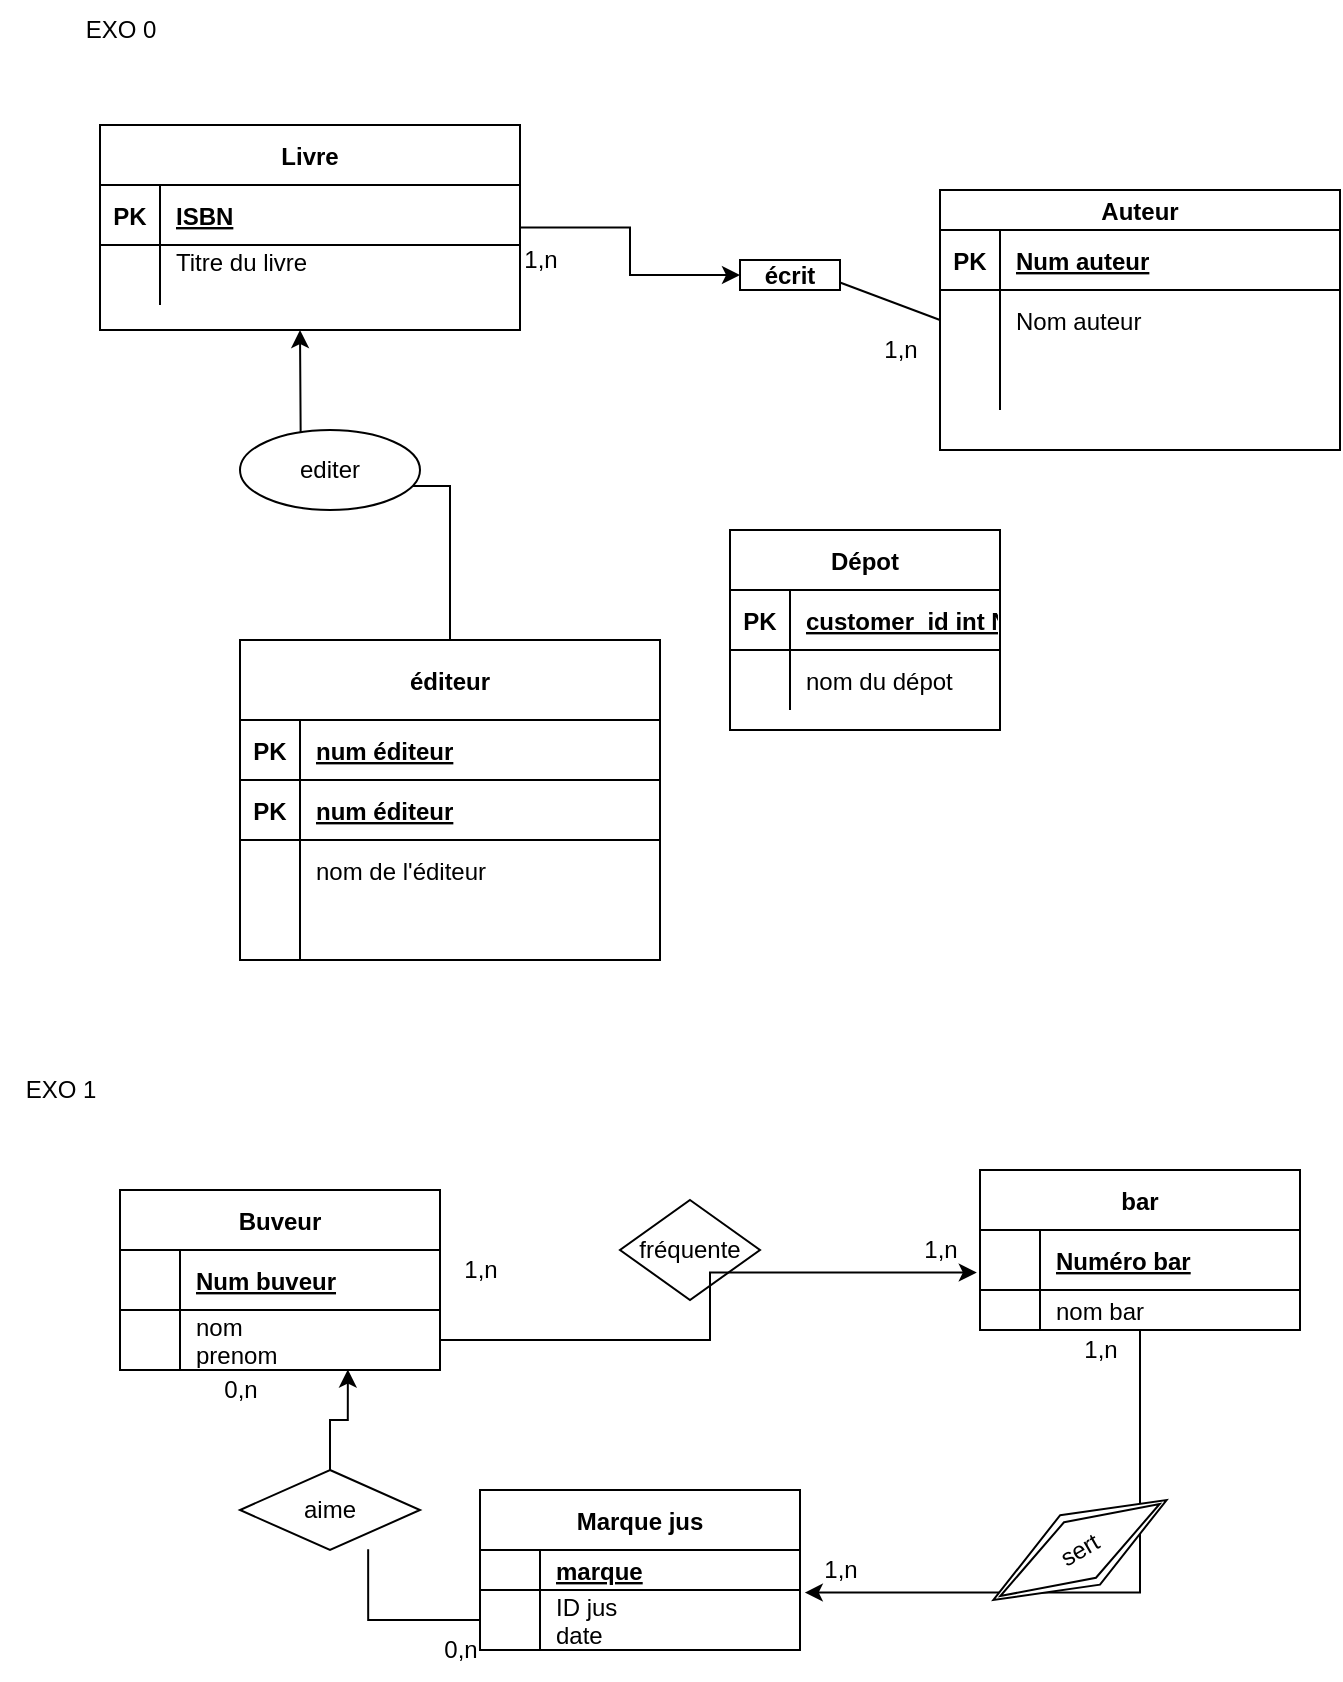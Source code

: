 <mxfile version="20.4.0" type="github" pages="2">
  <diagram id="R2lEEEUBdFMjLlhIrx00" name="Page-1">
    <mxGraphModel dx="711" dy="1496" grid="1" gridSize="10" guides="1" tooltips="1" connect="1" arrows="1" fold="1" page="1" pageScale="1" pageWidth="850" pageHeight="1100" math="0" shadow="0" extFonts="Permanent Marker^https://fonts.googleapis.com/css?family=Permanent+Marker">
      <root>
        <mxCell id="0" />
        <mxCell id="1" parent="0" />
        <mxCell id="C-vyLk0tnHw3VtMMgP7b-2" value="Auteur" style="shape=table;startSize=20;container=1;collapsible=1;childLayout=tableLayout;fixedRows=1;rowLines=0;fontStyle=1;align=center;resizeLast=1;" parent="1" vertex="1">
          <mxGeometry x="530" y="90" width="200" height="130" as="geometry" />
        </mxCell>
        <mxCell id="C-vyLk0tnHw3VtMMgP7b-3" value="" style="shape=partialRectangle;collapsible=0;dropTarget=0;pointerEvents=0;fillColor=none;points=[[0,0.5],[1,0.5]];portConstraint=eastwest;top=0;left=0;right=0;bottom=1;" parent="C-vyLk0tnHw3VtMMgP7b-2" vertex="1">
          <mxGeometry y="20" width="200" height="30" as="geometry" />
        </mxCell>
        <mxCell id="C-vyLk0tnHw3VtMMgP7b-4" value="PK" style="shape=partialRectangle;overflow=hidden;connectable=0;fillColor=none;top=0;left=0;bottom=0;right=0;fontStyle=1;" parent="C-vyLk0tnHw3VtMMgP7b-3" vertex="1">
          <mxGeometry width="30" height="30" as="geometry">
            <mxRectangle width="30" height="30" as="alternateBounds" />
          </mxGeometry>
        </mxCell>
        <mxCell id="C-vyLk0tnHw3VtMMgP7b-5" value="Num auteur" style="shape=partialRectangle;overflow=hidden;connectable=0;fillColor=none;top=0;left=0;bottom=0;right=0;align=left;spacingLeft=6;fontStyle=5;" parent="C-vyLk0tnHw3VtMMgP7b-3" vertex="1">
          <mxGeometry x="30" width="170" height="30" as="geometry">
            <mxRectangle width="170" height="30" as="alternateBounds" />
          </mxGeometry>
        </mxCell>
        <mxCell id="C-vyLk0tnHw3VtMMgP7b-6" value="" style="shape=partialRectangle;collapsible=0;dropTarget=0;pointerEvents=0;fillColor=none;points=[[0,0.5],[1,0.5]];portConstraint=eastwest;top=0;left=0;right=0;bottom=0;" parent="C-vyLk0tnHw3VtMMgP7b-2" vertex="1">
          <mxGeometry y="50" width="200" height="30" as="geometry" />
        </mxCell>
        <mxCell id="C-vyLk0tnHw3VtMMgP7b-7" value="" style="shape=partialRectangle;overflow=hidden;connectable=0;fillColor=none;top=0;left=0;bottom=0;right=0;" parent="C-vyLk0tnHw3VtMMgP7b-6" vertex="1">
          <mxGeometry width="30" height="30" as="geometry">
            <mxRectangle width="30" height="30" as="alternateBounds" />
          </mxGeometry>
        </mxCell>
        <mxCell id="C-vyLk0tnHw3VtMMgP7b-8" value="Nom auteur" style="shape=partialRectangle;overflow=hidden;connectable=0;fillColor=none;top=0;left=0;bottom=0;right=0;align=left;spacingLeft=6;" parent="C-vyLk0tnHw3VtMMgP7b-6" vertex="1">
          <mxGeometry x="30" width="170" height="30" as="geometry">
            <mxRectangle width="170" height="30" as="alternateBounds" />
          </mxGeometry>
        </mxCell>
        <mxCell id="C-vyLk0tnHw3VtMMgP7b-9" value="" style="shape=partialRectangle;collapsible=0;dropTarget=0;pointerEvents=0;fillColor=none;points=[[0,0.5],[1,0.5]];portConstraint=eastwest;top=0;left=0;right=0;bottom=0;" parent="C-vyLk0tnHw3VtMMgP7b-2" vertex="1">
          <mxGeometry y="80" width="200" height="30" as="geometry" />
        </mxCell>
        <mxCell id="C-vyLk0tnHw3VtMMgP7b-10" value="" style="shape=partialRectangle;overflow=hidden;connectable=0;fillColor=none;top=0;left=0;bottom=0;right=0;" parent="C-vyLk0tnHw3VtMMgP7b-9" vertex="1">
          <mxGeometry width="30" height="30" as="geometry">
            <mxRectangle width="30" height="30" as="alternateBounds" />
          </mxGeometry>
        </mxCell>
        <mxCell id="C-vyLk0tnHw3VtMMgP7b-11" value="" style="shape=partialRectangle;overflow=hidden;connectable=0;fillColor=none;top=0;left=0;bottom=0;right=0;align=left;spacingLeft=6;" parent="C-vyLk0tnHw3VtMMgP7b-9" vertex="1">
          <mxGeometry x="30" width="170" height="30" as="geometry">
            <mxRectangle width="170" height="30" as="alternateBounds" />
          </mxGeometry>
        </mxCell>
        <mxCell id="qdLRwmZZ_u1KgnM1KNZ9-26" value="" style="edgeStyle=orthogonalEdgeStyle;rounded=0;orthogonalLoop=1;jettySize=auto;html=1;" edge="1" parent="1" source="C-vyLk0tnHw3VtMMgP7b-13">
          <mxGeometry relative="1" as="geometry">
            <mxPoint x="210" y="160" as="targetPoint" />
          </mxGeometry>
        </mxCell>
        <mxCell id="C-vyLk0tnHw3VtMMgP7b-13" value="éditeur" style="shape=table;startSize=40;container=1;collapsible=1;childLayout=tableLayout;fixedRows=1;rowLines=0;fontStyle=1;align=center;resizeLast=1;" parent="1" vertex="1">
          <mxGeometry x="180" y="315" width="210" height="160" as="geometry" />
        </mxCell>
        <mxCell id="C-vyLk0tnHw3VtMMgP7b-14" value="" style="shape=partialRectangle;collapsible=0;dropTarget=0;pointerEvents=0;fillColor=none;points=[[0,0.5],[1,0.5]];portConstraint=eastwest;top=0;left=0;right=0;bottom=1;" parent="C-vyLk0tnHw3VtMMgP7b-13" vertex="1">
          <mxGeometry y="40" width="210" height="30" as="geometry" />
        </mxCell>
        <mxCell id="C-vyLk0tnHw3VtMMgP7b-15" value="PK" style="shape=partialRectangle;overflow=hidden;connectable=0;fillColor=none;top=0;left=0;bottom=0;right=0;fontStyle=1;" parent="C-vyLk0tnHw3VtMMgP7b-14" vertex="1">
          <mxGeometry width="30" height="30" as="geometry">
            <mxRectangle width="30" height="30" as="alternateBounds" />
          </mxGeometry>
        </mxCell>
        <mxCell id="C-vyLk0tnHw3VtMMgP7b-16" value="num éditeur" style="shape=partialRectangle;overflow=hidden;connectable=0;fillColor=none;top=0;left=0;bottom=0;right=0;align=left;spacingLeft=6;fontStyle=5;" parent="C-vyLk0tnHw3VtMMgP7b-14" vertex="1">
          <mxGeometry x="30" width="180" height="30" as="geometry">
            <mxRectangle width="180" height="30" as="alternateBounds" />
          </mxGeometry>
        </mxCell>
        <mxCell id="qdLRwmZZ_u1KgnM1KNZ9-29" value="" style="shape=partialRectangle;collapsible=0;dropTarget=0;pointerEvents=0;fillColor=none;points=[[0,0.5],[1,0.5]];portConstraint=eastwest;top=0;left=0;right=0;bottom=1;" vertex="1" parent="C-vyLk0tnHw3VtMMgP7b-13">
          <mxGeometry y="70" width="210" height="30" as="geometry" />
        </mxCell>
        <mxCell id="qdLRwmZZ_u1KgnM1KNZ9-30" value="PK" style="shape=partialRectangle;overflow=hidden;connectable=0;fillColor=none;top=0;left=0;bottom=0;right=0;fontStyle=1;" vertex="1" parent="qdLRwmZZ_u1KgnM1KNZ9-29">
          <mxGeometry width="30" height="30" as="geometry">
            <mxRectangle width="30" height="30" as="alternateBounds" />
          </mxGeometry>
        </mxCell>
        <mxCell id="qdLRwmZZ_u1KgnM1KNZ9-31" value="num éditeur" style="shape=partialRectangle;overflow=hidden;connectable=0;fillColor=none;top=0;left=0;bottom=0;right=0;align=left;spacingLeft=6;fontStyle=5;" vertex="1" parent="qdLRwmZZ_u1KgnM1KNZ9-29">
          <mxGeometry x="30" width="180" height="30" as="geometry">
            <mxRectangle width="180" height="30" as="alternateBounds" />
          </mxGeometry>
        </mxCell>
        <mxCell id="C-vyLk0tnHw3VtMMgP7b-17" value="" style="shape=partialRectangle;collapsible=0;dropTarget=0;pointerEvents=0;fillColor=none;points=[[0,0.5],[1,0.5]];portConstraint=eastwest;top=0;left=0;right=0;bottom=0;" parent="C-vyLk0tnHw3VtMMgP7b-13" vertex="1">
          <mxGeometry y="100" width="210" height="30" as="geometry" />
        </mxCell>
        <mxCell id="C-vyLk0tnHw3VtMMgP7b-18" value="" style="shape=partialRectangle;overflow=hidden;connectable=0;fillColor=none;top=0;left=0;bottom=0;right=0;" parent="C-vyLk0tnHw3VtMMgP7b-17" vertex="1">
          <mxGeometry width="30" height="30" as="geometry">
            <mxRectangle width="30" height="30" as="alternateBounds" />
          </mxGeometry>
        </mxCell>
        <mxCell id="C-vyLk0tnHw3VtMMgP7b-19" value="nom de l&#39;éditeur" style="shape=partialRectangle;overflow=hidden;connectable=0;fillColor=none;top=0;left=0;bottom=0;right=0;align=left;spacingLeft=6;" parent="C-vyLk0tnHw3VtMMgP7b-17" vertex="1">
          <mxGeometry x="30" width="180" height="30" as="geometry">
            <mxRectangle width="180" height="30" as="alternateBounds" />
          </mxGeometry>
        </mxCell>
        <mxCell id="C-vyLk0tnHw3VtMMgP7b-20" value="" style="shape=partialRectangle;collapsible=0;dropTarget=0;pointerEvents=0;fillColor=none;points=[[0,0.5],[1,0.5]];portConstraint=eastwest;top=0;left=0;right=0;bottom=0;" parent="C-vyLk0tnHw3VtMMgP7b-13" vertex="1">
          <mxGeometry y="130" width="210" height="30" as="geometry" />
        </mxCell>
        <mxCell id="C-vyLk0tnHw3VtMMgP7b-21" value="" style="shape=partialRectangle;overflow=hidden;connectable=0;fillColor=none;top=0;left=0;bottom=0;right=0;" parent="C-vyLk0tnHw3VtMMgP7b-20" vertex="1">
          <mxGeometry width="30" height="30" as="geometry">
            <mxRectangle width="30" height="30" as="alternateBounds" />
          </mxGeometry>
        </mxCell>
        <mxCell id="C-vyLk0tnHw3VtMMgP7b-22" value="" style="shape=partialRectangle;overflow=hidden;connectable=0;fillColor=none;top=0;left=0;bottom=0;right=0;align=left;spacingLeft=6;" parent="C-vyLk0tnHw3VtMMgP7b-20" vertex="1">
          <mxGeometry x="30" width="180" height="30" as="geometry">
            <mxRectangle width="180" height="30" as="alternateBounds" />
          </mxGeometry>
        </mxCell>
        <mxCell id="qdLRwmZZ_u1KgnM1KNZ9-20" value="" style="edgeStyle=orthogonalEdgeStyle;rounded=0;orthogonalLoop=1;jettySize=auto;html=1;" edge="1" parent="1" source="C-vyLk0tnHw3VtMMgP7b-23" target="qdLRwmZZ_u1KgnM1KNZ9-19">
          <mxGeometry relative="1" as="geometry" />
        </mxCell>
        <mxCell id="C-vyLk0tnHw3VtMMgP7b-23" value="Livre" style="shape=table;startSize=30;container=1;collapsible=1;childLayout=tableLayout;fixedRows=1;rowLines=0;fontStyle=1;align=center;resizeLast=1;" parent="1" vertex="1">
          <mxGeometry x="110" y="57.5" width="210" height="102.5" as="geometry" />
        </mxCell>
        <mxCell id="C-vyLk0tnHw3VtMMgP7b-24" value="" style="shape=partialRectangle;collapsible=0;dropTarget=0;pointerEvents=0;fillColor=none;points=[[0,0.5],[1,0.5]];portConstraint=eastwest;top=0;left=0;right=0;bottom=1;" parent="C-vyLk0tnHw3VtMMgP7b-23" vertex="1">
          <mxGeometry y="30" width="210" height="30" as="geometry" />
        </mxCell>
        <mxCell id="C-vyLk0tnHw3VtMMgP7b-25" value="PK" style="shape=partialRectangle;overflow=hidden;connectable=0;fillColor=none;top=0;left=0;bottom=0;right=0;fontStyle=1;" parent="C-vyLk0tnHw3VtMMgP7b-24" vertex="1">
          <mxGeometry width="30" height="30" as="geometry">
            <mxRectangle width="30" height="30" as="alternateBounds" />
          </mxGeometry>
        </mxCell>
        <mxCell id="C-vyLk0tnHw3VtMMgP7b-26" value="ISBN" style="shape=partialRectangle;overflow=hidden;connectable=0;fillColor=none;top=0;left=0;bottom=0;right=0;align=left;spacingLeft=6;fontStyle=5;" parent="C-vyLk0tnHw3VtMMgP7b-24" vertex="1">
          <mxGeometry x="30" width="180" height="30" as="geometry">
            <mxRectangle width="180" height="30" as="alternateBounds" />
          </mxGeometry>
        </mxCell>
        <mxCell id="C-vyLk0tnHw3VtMMgP7b-27" value="" style="shape=partialRectangle;collapsible=0;dropTarget=0;pointerEvents=0;fillColor=none;points=[[0,0.5],[1,0.5]];portConstraint=eastwest;top=0;left=0;right=0;bottom=0;" parent="C-vyLk0tnHw3VtMMgP7b-23" vertex="1">
          <mxGeometry y="60" width="210" height="30" as="geometry" />
        </mxCell>
        <mxCell id="C-vyLk0tnHw3VtMMgP7b-28" value="" style="shape=partialRectangle;overflow=hidden;connectable=0;fillColor=none;top=0;left=0;bottom=0;right=0;" parent="C-vyLk0tnHw3VtMMgP7b-27" vertex="1">
          <mxGeometry width="30" height="30" as="geometry">
            <mxRectangle width="30" height="30" as="alternateBounds" />
          </mxGeometry>
        </mxCell>
        <mxCell id="C-vyLk0tnHw3VtMMgP7b-29" value="Titre du livre&#xa;" style="shape=partialRectangle;overflow=hidden;connectable=0;fillColor=none;top=0;left=0;bottom=0;right=0;align=left;spacingLeft=6;" parent="C-vyLk0tnHw3VtMMgP7b-27" vertex="1">
          <mxGeometry x="30" width="180" height="30" as="geometry">
            <mxRectangle width="180" height="30" as="alternateBounds" />
          </mxGeometry>
        </mxCell>
        <mxCell id="qdLRwmZZ_u1KgnM1KNZ9-1" value="Dépot" style="shape=table;startSize=30;container=1;collapsible=1;childLayout=tableLayout;fixedRows=1;rowLines=0;fontStyle=1;align=center;resizeLast=1;" vertex="1" parent="1">
          <mxGeometry x="425" y="260" width="135" height="100" as="geometry" />
        </mxCell>
        <mxCell id="qdLRwmZZ_u1KgnM1KNZ9-2" value="" style="shape=partialRectangle;collapsible=0;dropTarget=0;pointerEvents=0;fillColor=none;points=[[0,0.5],[1,0.5]];portConstraint=eastwest;top=0;left=0;right=0;bottom=1;" vertex="1" parent="qdLRwmZZ_u1KgnM1KNZ9-1">
          <mxGeometry y="30" width="135" height="30" as="geometry" />
        </mxCell>
        <mxCell id="qdLRwmZZ_u1KgnM1KNZ9-3" value="PK" style="shape=partialRectangle;overflow=hidden;connectable=0;fillColor=none;top=0;left=0;bottom=0;right=0;fontStyle=1;" vertex="1" parent="qdLRwmZZ_u1KgnM1KNZ9-2">
          <mxGeometry width="30" height="30" as="geometry">
            <mxRectangle width="30" height="30" as="alternateBounds" />
          </mxGeometry>
        </mxCell>
        <mxCell id="qdLRwmZZ_u1KgnM1KNZ9-4" value="customer_id int NOT NULL " style="shape=partialRectangle;overflow=hidden;connectable=0;fillColor=none;top=0;left=0;bottom=0;right=0;align=left;spacingLeft=6;fontStyle=5;" vertex="1" parent="qdLRwmZZ_u1KgnM1KNZ9-2">
          <mxGeometry x="30" width="105" height="30" as="geometry">
            <mxRectangle width="105" height="30" as="alternateBounds" />
          </mxGeometry>
        </mxCell>
        <mxCell id="qdLRwmZZ_u1KgnM1KNZ9-5" value="" style="shape=partialRectangle;collapsible=0;dropTarget=0;pointerEvents=0;fillColor=none;points=[[0,0.5],[1,0.5]];portConstraint=eastwest;top=0;left=0;right=0;bottom=0;" vertex="1" parent="qdLRwmZZ_u1KgnM1KNZ9-1">
          <mxGeometry y="60" width="135" height="30" as="geometry" />
        </mxCell>
        <mxCell id="qdLRwmZZ_u1KgnM1KNZ9-6" value="" style="shape=partialRectangle;overflow=hidden;connectable=0;fillColor=none;top=0;left=0;bottom=0;right=0;" vertex="1" parent="qdLRwmZZ_u1KgnM1KNZ9-5">
          <mxGeometry width="30" height="30" as="geometry">
            <mxRectangle width="30" height="30" as="alternateBounds" />
          </mxGeometry>
        </mxCell>
        <mxCell id="qdLRwmZZ_u1KgnM1KNZ9-7" value="nom du dépot" style="shape=partialRectangle;overflow=hidden;connectable=0;fillColor=none;top=0;left=0;bottom=0;right=0;align=left;spacingLeft=6;" vertex="1" parent="qdLRwmZZ_u1KgnM1KNZ9-5">
          <mxGeometry x="30" width="105" height="30" as="geometry">
            <mxRectangle width="105" height="30" as="alternateBounds" />
          </mxGeometry>
        </mxCell>
        <mxCell id="qdLRwmZZ_u1KgnM1KNZ9-19" value="écrit" style="whiteSpace=wrap;html=1;startSize=30;fontStyle=1;" vertex="1" parent="1">
          <mxGeometry x="430" y="125" width="50" height="15" as="geometry" />
        </mxCell>
        <mxCell id="qdLRwmZZ_u1KgnM1KNZ9-23" value="1,n" style="text;html=1;align=center;verticalAlign=middle;resizable=0;points=[];autosize=1;strokeColor=none;fillColor=none;" vertex="1" parent="1">
          <mxGeometry x="310" y="110" width="40" height="30" as="geometry" />
        </mxCell>
        <mxCell id="qdLRwmZZ_u1KgnM1KNZ9-27" value="editer" style="ellipse;whiteSpace=wrap;html=1;" vertex="1" parent="1">
          <mxGeometry x="180" y="210" width="90" height="40" as="geometry" />
        </mxCell>
        <mxCell id="qdLRwmZZ_u1KgnM1KNZ9-28" value="1,n" style="text;html=1;align=center;verticalAlign=middle;resizable=0;points=[];autosize=1;strokeColor=none;fillColor=none;" vertex="1" parent="1">
          <mxGeometry x="490" y="155" width="40" height="30" as="geometry" />
        </mxCell>
        <mxCell id="qdLRwmZZ_u1KgnM1KNZ9-37" value="" style="endArrow=none;html=1;rounded=0;exitX=1;exitY=0.75;exitDx=0;exitDy=0;entryX=0;entryY=0.5;entryDx=0;entryDy=0;" edge="1" parent="1" source="qdLRwmZZ_u1KgnM1KNZ9-19" target="C-vyLk0tnHw3VtMMgP7b-6">
          <mxGeometry width="50" height="50" relative="1" as="geometry">
            <mxPoint x="480" y="180" as="sourcePoint" />
            <mxPoint x="530" y="130" as="targetPoint" />
          </mxGeometry>
        </mxCell>
        <mxCell id="qdLRwmZZ_u1KgnM1KNZ9-38" value="Buveur" style="shape=table;startSize=30;container=1;collapsible=1;childLayout=tableLayout;fixedRows=1;rowLines=0;fontStyle=1;align=center;resizeLast=1;" vertex="1" parent="1">
          <mxGeometry x="120" y="590" width="160" height="90" as="geometry" />
        </mxCell>
        <mxCell id="qdLRwmZZ_u1KgnM1KNZ9-39" value="" style="shape=partialRectangle;collapsible=0;dropTarget=0;pointerEvents=0;fillColor=none;points=[[0,0.5],[1,0.5]];portConstraint=eastwest;top=0;left=0;right=0;bottom=1;" vertex="1" parent="qdLRwmZZ_u1KgnM1KNZ9-38">
          <mxGeometry y="30" width="160" height="30" as="geometry" />
        </mxCell>
        <mxCell id="qdLRwmZZ_u1KgnM1KNZ9-40" value="" style="shape=partialRectangle;overflow=hidden;connectable=0;fillColor=none;top=0;left=0;bottom=0;right=0;fontStyle=1;" vertex="1" parent="qdLRwmZZ_u1KgnM1KNZ9-39">
          <mxGeometry width="30" height="30" as="geometry">
            <mxRectangle width="30" height="30" as="alternateBounds" />
          </mxGeometry>
        </mxCell>
        <mxCell id="qdLRwmZZ_u1KgnM1KNZ9-41" value="Num buveur" style="shape=partialRectangle;overflow=hidden;connectable=0;fillColor=none;top=0;left=0;bottom=0;right=0;align=left;spacingLeft=6;fontStyle=5;" vertex="1" parent="qdLRwmZZ_u1KgnM1KNZ9-39">
          <mxGeometry x="30" width="130" height="30" as="geometry">
            <mxRectangle width="130" height="30" as="alternateBounds" />
          </mxGeometry>
        </mxCell>
        <mxCell id="qdLRwmZZ_u1KgnM1KNZ9-42" value="" style="shape=partialRectangle;collapsible=0;dropTarget=0;pointerEvents=0;fillColor=none;points=[[0,0.5],[1,0.5]];portConstraint=eastwest;top=0;left=0;right=0;bottom=0;" vertex="1" parent="qdLRwmZZ_u1KgnM1KNZ9-38">
          <mxGeometry y="60" width="160" height="30" as="geometry" />
        </mxCell>
        <mxCell id="qdLRwmZZ_u1KgnM1KNZ9-43" value="" style="shape=partialRectangle;overflow=hidden;connectable=0;fillColor=none;top=0;left=0;bottom=0;right=0;" vertex="1" parent="qdLRwmZZ_u1KgnM1KNZ9-42">
          <mxGeometry width="30" height="30" as="geometry">
            <mxRectangle width="30" height="30" as="alternateBounds" />
          </mxGeometry>
        </mxCell>
        <mxCell id="qdLRwmZZ_u1KgnM1KNZ9-44" value="nom &#xa;prenom&#xa;date" style="shape=partialRectangle;overflow=hidden;connectable=0;fillColor=none;top=0;left=0;bottom=0;right=0;align=left;spacingLeft=6;" vertex="1" parent="qdLRwmZZ_u1KgnM1KNZ9-42">
          <mxGeometry x="30" width="130" height="30" as="geometry">
            <mxRectangle width="130" height="30" as="alternateBounds" />
          </mxGeometry>
        </mxCell>
        <mxCell id="qdLRwmZZ_u1KgnM1KNZ9-47" value="EXO 1" style="text;html=1;align=center;verticalAlign=middle;resizable=0;points=[];autosize=1;strokeColor=none;fillColor=none;" vertex="1" parent="1">
          <mxGeometry x="60" y="525" width="60" height="30" as="geometry" />
        </mxCell>
        <mxCell id="qdLRwmZZ_u1KgnM1KNZ9-48" value="EXO 0" style="text;html=1;align=center;verticalAlign=middle;resizable=0;points=[];autosize=1;strokeColor=none;fillColor=none;" vertex="1" parent="1">
          <mxGeometry x="90" y="-5" width="60" height="30" as="geometry" />
        </mxCell>
        <mxCell id="hS4BnDVcGurLcbaiUZlN-20" style="edgeStyle=orthogonalEdgeStyle;rounded=0;orthogonalLoop=1;jettySize=auto;html=1;entryX=1.015;entryY=0.042;entryDx=0;entryDy=0;entryPerimeter=0;" edge="1" parent="1" source="qdLRwmZZ_u1KgnM1KNZ9-49" target="hS4BnDVcGurLcbaiUZlN-5">
          <mxGeometry relative="1" as="geometry" />
        </mxCell>
        <mxCell id="qdLRwmZZ_u1KgnM1KNZ9-49" value="bar" style="shape=table;startSize=30;container=1;collapsible=1;childLayout=tableLayout;fixedRows=1;rowLines=0;fontStyle=1;align=center;resizeLast=1;" vertex="1" parent="1">
          <mxGeometry x="550" y="580" width="160" height="80" as="geometry" />
        </mxCell>
        <mxCell id="qdLRwmZZ_u1KgnM1KNZ9-50" value="" style="shape=partialRectangle;collapsible=0;dropTarget=0;pointerEvents=0;fillColor=none;points=[[0,0.5],[1,0.5]];portConstraint=eastwest;top=0;left=0;right=0;bottom=1;" vertex="1" parent="qdLRwmZZ_u1KgnM1KNZ9-49">
          <mxGeometry y="30" width="160" height="30" as="geometry" />
        </mxCell>
        <mxCell id="qdLRwmZZ_u1KgnM1KNZ9-51" value="" style="shape=partialRectangle;overflow=hidden;connectable=0;fillColor=none;top=0;left=0;bottom=0;right=0;fontStyle=1;" vertex="1" parent="qdLRwmZZ_u1KgnM1KNZ9-50">
          <mxGeometry width="30" height="30" as="geometry">
            <mxRectangle width="30" height="30" as="alternateBounds" />
          </mxGeometry>
        </mxCell>
        <mxCell id="qdLRwmZZ_u1KgnM1KNZ9-52" value="Numéro bar" style="shape=partialRectangle;overflow=hidden;connectable=0;fillColor=none;top=0;left=0;bottom=0;right=0;align=left;spacingLeft=6;fontStyle=5;" vertex="1" parent="qdLRwmZZ_u1KgnM1KNZ9-50">
          <mxGeometry x="30" width="130" height="30" as="geometry">
            <mxRectangle width="130" height="30" as="alternateBounds" />
          </mxGeometry>
        </mxCell>
        <mxCell id="qdLRwmZZ_u1KgnM1KNZ9-53" value="" style="shape=partialRectangle;collapsible=0;dropTarget=0;pointerEvents=0;fillColor=none;points=[[0,0.5],[1,0.5]];portConstraint=eastwest;top=0;left=0;right=0;bottom=0;" vertex="1" parent="qdLRwmZZ_u1KgnM1KNZ9-49">
          <mxGeometry y="60" width="160" height="20" as="geometry" />
        </mxCell>
        <mxCell id="qdLRwmZZ_u1KgnM1KNZ9-54" value="" style="shape=partialRectangle;overflow=hidden;connectable=0;fillColor=none;top=0;left=0;bottom=0;right=0;" vertex="1" parent="qdLRwmZZ_u1KgnM1KNZ9-53">
          <mxGeometry width="30" height="20" as="geometry">
            <mxRectangle width="30" height="20" as="alternateBounds" />
          </mxGeometry>
        </mxCell>
        <mxCell id="qdLRwmZZ_u1KgnM1KNZ9-55" value="nom bar" style="shape=partialRectangle;overflow=hidden;connectable=0;fillColor=none;top=0;left=0;bottom=0;right=0;align=left;spacingLeft=6;" vertex="1" parent="qdLRwmZZ_u1KgnM1KNZ9-53">
          <mxGeometry x="30" width="130" height="20" as="geometry">
            <mxRectangle width="130" height="20" as="alternateBounds" />
          </mxGeometry>
        </mxCell>
        <mxCell id="hS4BnDVcGurLcbaiUZlN-1" value="Marque jus" style="shape=table;startSize=30;container=1;collapsible=1;childLayout=tableLayout;fixedRows=1;rowLines=0;fontStyle=1;align=center;resizeLast=1;" vertex="1" parent="1">
          <mxGeometry x="300" y="740" width="160" height="80" as="geometry" />
        </mxCell>
        <mxCell id="hS4BnDVcGurLcbaiUZlN-2" value="" style="shape=partialRectangle;collapsible=0;dropTarget=0;pointerEvents=0;fillColor=none;points=[[0,0.5],[1,0.5]];portConstraint=eastwest;top=0;left=0;right=0;bottom=1;" vertex="1" parent="hS4BnDVcGurLcbaiUZlN-1">
          <mxGeometry y="30" width="160" height="20" as="geometry" />
        </mxCell>
        <mxCell id="hS4BnDVcGurLcbaiUZlN-3" value="" style="shape=partialRectangle;overflow=hidden;connectable=0;fillColor=none;top=0;left=0;bottom=0;right=0;fontStyle=1;" vertex="1" parent="hS4BnDVcGurLcbaiUZlN-2">
          <mxGeometry width="30" height="20" as="geometry">
            <mxRectangle width="30" height="20" as="alternateBounds" />
          </mxGeometry>
        </mxCell>
        <mxCell id="hS4BnDVcGurLcbaiUZlN-4" value="marque" style="shape=partialRectangle;overflow=hidden;connectable=0;fillColor=none;top=0;left=0;bottom=0;right=0;align=left;spacingLeft=6;fontStyle=5;" vertex="1" parent="hS4BnDVcGurLcbaiUZlN-2">
          <mxGeometry x="30" width="130" height="20" as="geometry">
            <mxRectangle width="130" height="20" as="alternateBounds" />
          </mxGeometry>
        </mxCell>
        <mxCell id="hS4BnDVcGurLcbaiUZlN-5" value="" style="shape=partialRectangle;collapsible=0;dropTarget=0;pointerEvents=0;fillColor=none;points=[[0,0.5],[1,0.5]];portConstraint=eastwest;top=0;left=0;right=0;bottom=0;" vertex="1" parent="hS4BnDVcGurLcbaiUZlN-1">
          <mxGeometry y="50" width="160" height="30" as="geometry" />
        </mxCell>
        <mxCell id="hS4BnDVcGurLcbaiUZlN-6" value="" style="shape=partialRectangle;overflow=hidden;connectable=0;fillColor=none;top=0;left=0;bottom=0;right=0;" vertex="1" parent="hS4BnDVcGurLcbaiUZlN-5">
          <mxGeometry width="30" height="30" as="geometry">
            <mxRectangle width="30" height="30" as="alternateBounds" />
          </mxGeometry>
        </mxCell>
        <mxCell id="hS4BnDVcGurLcbaiUZlN-7" value="ID jus&#xa;date&#xa;marque&#xa;" style="shape=partialRectangle;overflow=hidden;connectable=0;fillColor=none;top=0;left=0;bottom=0;right=0;align=left;spacingLeft=6;" vertex="1" parent="hS4BnDVcGurLcbaiUZlN-5">
          <mxGeometry x="30" width="130" height="30" as="geometry">
            <mxRectangle width="130" height="30" as="alternateBounds" />
          </mxGeometry>
        </mxCell>
        <mxCell id="hS4BnDVcGurLcbaiUZlN-14" value="fréquente" style="shape=rhombus;perimeter=rhombusPerimeter;whiteSpace=wrap;html=1;align=center;" vertex="1" parent="1">
          <mxGeometry x="370" y="595" width="70" height="50" as="geometry" />
        </mxCell>
        <mxCell id="hS4BnDVcGurLcbaiUZlN-17" value="1,n" style="text;html=1;align=center;verticalAlign=middle;resizable=0;points=[];autosize=1;strokeColor=none;fillColor=none;" vertex="1" parent="1">
          <mxGeometry x="280" y="615" width="40" height="30" as="geometry" />
        </mxCell>
        <mxCell id="hS4BnDVcGurLcbaiUZlN-19" value="sert" style="shape=rhombus;double=1;perimeter=rhombusPerimeter;whiteSpace=wrap;html=1;align=center;rotation=-30;" vertex="1" parent="1">
          <mxGeometry x="550" y="750" width="100" height="40" as="geometry" />
        </mxCell>
        <mxCell id="hS4BnDVcGurLcbaiUZlN-21" style="edgeStyle=orthogonalEdgeStyle;rounded=0;orthogonalLoop=1;jettySize=auto;html=1;entryX=-0.01;entryY=0.709;entryDx=0;entryDy=0;entryPerimeter=0;" edge="1" parent="1" source="qdLRwmZZ_u1KgnM1KNZ9-42" target="qdLRwmZZ_u1KgnM1KNZ9-50">
          <mxGeometry relative="1" as="geometry" />
        </mxCell>
        <mxCell id="hS4BnDVcGurLcbaiUZlN-22" value="1,n" style="text;html=1;align=center;verticalAlign=middle;resizable=0;points=[];autosize=1;strokeColor=none;fillColor=none;" vertex="1" parent="1">
          <mxGeometry x="510" y="605" width="40" height="30" as="geometry" />
        </mxCell>
        <mxCell id="hS4BnDVcGurLcbaiUZlN-23" value="1,n" style="text;html=1;align=center;verticalAlign=middle;resizable=0;points=[];autosize=1;strokeColor=none;fillColor=none;" vertex="1" parent="1">
          <mxGeometry x="590" y="655" width="40" height="30" as="geometry" />
        </mxCell>
        <mxCell id="hS4BnDVcGurLcbaiUZlN-24" value="1,n" style="text;html=1;align=center;verticalAlign=middle;resizable=0;points=[];autosize=1;strokeColor=none;fillColor=none;" vertex="1" parent="1">
          <mxGeometry x="460" y="765" width="40" height="30" as="geometry" />
        </mxCell>
        <mxCell id="hS4BnDVcGurLcbaiUZlN-28" style="edgeStyle=orthogonalEdgeStyle;rounded=0;orthogonalLoop=1;jettySize=auto;html=1;entryX=0.712;entryY=0.992;entryDx=0;entryDy=0;entryPerimeter=0;startArrow=none;" edge="1" parent="1" source="hS4BnDVcGurLcbaiUZlN-25" target="qdLRwmZZ_u1KgnM1KNZ9-42">
          <mxGeometry relative="1" as="geometry" />
        </mxCell>
        <mxCell id="hS4BnDVcGurLcbaiUZlN-25" value="aime" style="shape=rhombus;perimeter=rhombusPerimeter;whiteSpace=wrap;html=1;align=center;" vertex="1" parent="1">
          <mxGeometry x="180" y="730" width="90" height="40" as="geometry" />
        </mxCell>
        <mxCell id="hS4BnDVcGurLcbaiUZlN-29" value="" style="edgeStyle=orthogonalEdgeStyle;rounded=0;orthogonalLoop=1;jettySize=auto;html=1;entryX=0.712;entryY=0.992;entryDx=0;entryDy=0;entryPerimeter=0;endArrow=none;" edge="1" parent="1" source="hS4BnDVcGurLcbaiUZlN-5" target="hS4BnDVcGurLcbaiUZlN-25">
          <mxGeometry relative="1" as="geometry">
            <mxPoint x="300" y="805.0" as="sourcePoint" />
            <mxPoint x="233.92" y="679.76" as="targetPoint" />
          </mxGeometry>
        </mxCell>
        <mxCell id="hS4BnDVcGurLcbaiUZlN-30" value="0,n" style="text;html=1;align=center;verticalAlign=middle;resizable=0;points=[];autosize=1;strokeColor=none;fillColor=none;" vertex="1" parent="1">
          <mxGeometry x="270" y="805" width="40" height="30" as="geometry" />
        </mxCell>
        <mxCell id="hS4BnDVcGurLcbaiUZlN-31" value="0,n" style="text;html=1;align=center;verticalAlign=middle;resizable=0;points=[];autosize=1;strokeColor=none;fillColor=none;" vertex="1" parent="1">
          <mxGeometry x="160" y="675" width="40" height="30" as="geometry" />
        </mxCell>
      </root>
    </mxGraphModel>
  </diagram>
  <diagram id="LCLJKLCcCzVGx1vzKzpA" name="Page-2">
    <mxGraphModel dx="782" dy="379" grid="1" gridSize="10" guides="1" tooltips="1" connect="1" arrows="1" fold="1" page="1" pageScale="1" pageWidth="827" pageHeight="1169" math="0" shadow="0">
      <root>
        <mxCell id="0" />
        <mxCell id="1" parent="0" />
        <mxCell id="tTsbuo_VFI2PhaXpSaYX-3" value="&lt;b&gt;Exo 2&lt;/b&gt;" style="text;html=1;align=center;verticalAlign=middle;resizable=0;points=[];autosize=1;strokeColor=none;fillColor=none;" vertex="1" parent="1">
          <mxGeometry x="50" y="15" width="60" height="30" as="geometry" />
        </mxCell>
        <mxCell id="CgPYr3-TYrIDSej-j3t3-32" style="edgeStyle=orthogonalEdgeStyle;rounded=0;orthogonalLoop=1;jettySize=auto;html=1;startArrow=none;" edge="1" parent="1" source="CgPYr3-TYrIDSej-j3t3-33" target="CgPYr3-TYrIDSej-j3t3-9">
          <mxGeometry relative="1" as="geometry" />
        </mxCell>
        <mxCell id="CgPYr3-TYrIDSej-j3t3-36" style="edgeStyle=orthogonalEdgeStyle;rounded=0;orthogonalLoop=1;jettySize=auto;html=1;startArrow=none;" edge="1" parent="1" source="CgPYr3-TYrIDSej-j3t3-38" target="CgPYr3-TYrIDSej-j3t3-27">
          <mxGeometry relative="1" as="geometry" />
        </mxCell>
        <mxCell id="eR_QzlJmnWPUQ2ck2hpu-1" value="Lecteur" style="shape=table;startSize=30;container=1;collapsible=1;childLayout=tableLayout;fixedRows=1;rowLines=0;fontStyle=1;align=center;resizeLast=1;" vertex="1" parent="1">
          <mxGeometry x="151" y="80" width="170" height="140" as="geometry" />
        </mxCell>
        <mxCell id="eR_QzlJmnWPUQ2ck2hpu-2" value="" style="shape=partialRectangle;collapsible=0;dropTarget=0;pointerEvents=0;fillColor=none;points=[[0,0.5],[1,0.5]];portConstraint=eastwest;top=0;left=0;right=0;bottom=1;" vertex="1" parent="eR_QzlJmnWPUQ2ck2hpu-1">
          <mxGeometry y="30" width="170" height="30" as="geometry" />
        </mxCell>
        <mxCell id="eR_QzlJmnWPUQ2ck2hpu-3" value="" style="shape=partialRectangle;overflow=hidden;connectable=0;fillColor=none;top=0;left=0;bottom=0;right=0;fontStyle=1;" vertex="1" parent="eR_QzlJmnWPUQ2ck2hpu-2">
          <mxGeometry width="30" height="30" as="geometry">
            <mxRectangle width="30" height="30" as="alternateBounds" />
          </mxGeometry>
        </mxCell>
        <mxCell id="eR_QzlJmnWPUQ2ck2hpu-4" value="ID lecteur" style="shape=partialRectangle;overflow=hidden;connectable=0;fillColor=none;top=0;left=0;bottom=0;right=0;align=left;spacingLeft=6;fontStyle=5;" vertex="1" parent="eR_QzlJmnWPUQ2ck2hpu-2">
          <mxGeometry x="30" width="140" height="30" as="geometry">
            <mxRectangle width="140" height="30" as="alternateBounds" />
          </mxGeometry>
        </mxCell>
        <mxCell id="eR_QzlJmnWPUQ2ck2hpu-5" value="" style="shape=partialRectangle;collapsible=0;dropTarget=0;pointerEvents=0;fillColor=none;points=[[0,0.5],[1,0.5]];portConstraint=eastwest;top=0;left=0;right=0;bottom=0;" vertex="1" parent="eR_QzlJmnWPUQ2ck2hpu-1">
          <mxGeometry y="60" width="170" height="60" as="geometry" />
        </mxCell>
        <mxCell id="eR_QzlJmnWPUQ2ck2hpu-6" value="" style="shape=partialRectangle;overflow=hidden;connectable=0;fillColor=none;top=0;left=0;bottom=0;right=0;" vertex="1" parent="eR_QzlJmnWPUQ2ck2hpu-5">
          <mxGeometry width="30" height="60" as="geometry">
            <mxRectangle width="30" height="60" as="alternateBounds" />
          </mxGeometry>
        </mxCell>
        <mxCell id="eR_QzlJmnWPUQ2ck2hpu-7" value="nom &#xa;prenom&#xa;data pret&#xa;date retour" style="shape=partialRectangle;overflow=hidden;connectable=0;fillColor=none;top=0;left=0;bottom=0;right=0;align=left;spacingLeft=6;" vertex="1" parent="eR_QzlJmnWPUQ2ck2hpu-5">
          <mxGeometry x="30" width="140" height="60" as="geometry">
            <mxRectangle width="140" height="60" as="alternateBounds" />
          </mxGeometry>
        </mxCell>
        <mxCell id="CgPYr3-TYrIDSej-j3t3-1" value="Livres" style="shape=table;startSize=40;container=1;collapsible=1;childLayout=tableLayout;fixedRows=1;rowLines=0;fontStyle=1;align=center;resizeLast=1;" vertex="1" parent="1">
          <mxGeometry x="480" y="70" width="170" height="160" as="geometry" />
        </mxCell>
        <mxCell id="CgPYr3-TYrIDSej-j3t3-2" value="" style="shape=partialRectangle;collapsible=0;dropTarget=0;pointerEvents=0;fillColor=none;points=[[0,0.5],[1,0.5]];portConstraint=eastwest;top=0;left=0;right=0;bottom=1;" vertex="1" parent="CgPYr3-TYrIDSej-j3t3-1">
          <mxGeometry y="40" width="170" height="30" as="geometry" />
        </mxCell>
        <mxCell id="CgPYr3-TYrIDSej-j3t3-3" value="" style="shape=partialRectangle;overflow=hidden;connectable=0;fillColor=none;top=0;left=0;bottom=0;right=0;fontStyle=1;" vertex="1" parent="CgPYr3-TYrIDSej-j3t3-2">
          <mxGeometry width="30" height="30" as="geometry">
            <mxRectangle width="30" height="30" as="alternateBounds" />
          </mxGeometry>
        </mxCell>
        <mxCell id="CgPYr3-TYrIDSej-j3t3-4" value="numéro inventaire" style="shape=partialRectangle;overflow=hidden;connectable=0;fillColor=none;top=0;left=0;bottom=0;right=0;align=left;spacingLeft=6;fontStyle=5;" vertex="1" parent="CgPYr3-TYrIDSej-j3t3-2">
          <mxGeometry x="30" width="140" height="30" as="geometry">
            <mxRectangle width="140" height="30" as="alternateBounds" />
          </mxGeometry>
        </mxCell>
        <mxCell id="CgPYr3-TYrIDSej-j3t3-5" value="" style="shape=partialRectangle;collapsible=0;dropTarget=0;pointerEvents=0;fillColor=none;points=[[0,0.5],[1,0.5]];portConstraint=eastwest;top=0;left=0;right=0;bottom=0;" vertex="1" parent="CgPYr3-TYrIDSej-j3t3-1">
          <mxGeometry y="70" width="170" height="80" as="geometry" />
        </mxCell>
        <mxCell id="CgPYr3-TYrIDSej-j3t3-6" value="" style="shape=partialRectangle;overflow=hidden;connectable=0;fillColor=none;top=0;left=0;bottom=0;right=0;" vertex="1" parent="CgPYr3-TYrIDSej-j3t3-5">
          <mxGeometry width="30" height="80" as="geometry">
            <mxRectangle width="30" height="80" as="alternateBounds" />
          </mxGeometry>
        </mxCell>
        <mxCell id="CgPYr3-TYrIDSej-j3t3-7" value="titre &#xa;nom auteur&#xa;éditeur&#xa;disponibilité" style="shape=partialRectangle;overflow=hidden;connectable=0;fillColor=none;top=0;left=0;bottom=0;right=0;align=left;spacingLeft=6;" vertex="1" parent="CgPYr3-TYrIDSej-j3t3-5">
          <mxGeometry x="30" width="140" height="80" as="geometry">
            <mxRectangle width="140" height="80" as="alternateBounds" />
          </mxGeometry>
        </mxCell>
        <mxCell id="CgPYr3-TYrIDSej-j3t3-9" value="Societéadherente" style="shape=table;startSize=30;container=1;collapsible=1;childLayout=tableLayout;fixedRows=1;rowLines=0;fontStyle=1;align=center;resizeLast=1;" vertex="1" parent="1">
          <mxGeometry x="50" y="370" width="150" height="110" as="geometry" />
        </mxCell>
        <mxCell id="CgPYr3-TYrIDSej-j3t3-10" value="" style="shape=partialRectangle;collapsible=0;dropTarget=0;pointerEvents=0;fillColor=none;points=[[0,0.5],[1,0.5]];portConstraint=eastwest;top=0;left=0;right=0;bottom=1;" vertex="1" parent="CgPYr3-TYrIDSej-j3t3-9">
          <mxGeometry y="30" width="150" height="30" as="geometry" />
        </mxCell>
        <mxCell id="CgPYr3-TYrIDSej-j3t3-11" value="" style="shape=partialRectangle;overflow=hidden;connectable=0;fillColor=none;top=0;left=0;bottom=0;right=0;fontStyle=1;" vertex="1" parent="CgPYr3-TYrIDSej-j3t3-10">
          <mxGeometry width="30" height="30" as="geometry">
            <mxRectangle width="30" height="30" as="alternateBounds" />
          </mxGeometry>
        </mxCell>
        <mxCell id="CgPYr3-TYrIDSej-j3t3-12" value="adresse" style="shape=partialRectangle;overflow=hidden;connectable=0;fillColor=none;top=0;left=0;bottom=0;right=0;align=left;spacingLeft=6;fontStyle=5;" vertex="1" parent="CgPYr3-TYrIDSej-j3t3-10">
          <mxGeometry x="30" width="120" height="30" as="geometry">
            <mxRectangle width="120" height="30" as="alternateBounds" />
          </mxGeometry>
        </mxCell>
        <mxCell id="CgPYr3-TYrIDSej-j3t3-13" value="" style="shape=partialRectangle;collapsible=0;dropTarget=0;pointerEvents=0;fillColor=none;points=[[0,0.5],[1,0.5]];portConstraint=eastwest;top=0;left=0;right=0;bottom=0;" vertex="1" parent="CgPYr3-TYrIDSej-j3t3-9">
          <mxGeometry y="60" width="150" height="50" as="geometry" />
        </mxCell>
        <mxCell id="CgPYr3-TYrIDSej-j3t3-14" value="" style="shape=partialRectangle;overflow=hidden;connectable=0;fillColor=none;top=0;left=0;bottom=0;right=0;" vertex="1" parent="CgPYr3-TYrIDSej-j3t3-13">
          <mxGeometry width="30" height="50" as="geometry">
            <mxRectangle width="30" height="50" as="alternateBounds" />
          </mxGeometry>
        </mxCell>
        <mxCell id="CgPYr3-TYrIDSej-j3t3-15" value="nom &#xa;adresse" style="shape=partialRectangle;overflow=hidden;connectable=0;fillColor=none;top=0;left=0;bottom=0;right=0;align=left;spacingLeft=6;" vertex="1" parent="CgPYr3-TYrIDSej-j3t3-13">
          <mxGeometry x="30" width="120" height="50" as="geometry">
            <mxRectangle width="120" height="50" as="alternateBounds" />
          </mxGeometry>
        </mxCell>
        <mxCell id="CgPYr3-TYrIDSej-j3t3-23" value="type de lecteur" style="shape=table;startSize=20;container=1;collapsible=1;childLayout=tableLayout;fixedRows=1;rowLines=0;fontStyle=1;align=center;resizeLast=1;" vertex="1" parent="1">
          <mxGeometry x="470" y="340" width="130" height="110" as="geometry" />
        </mxCell>
        <mxCell id="CgPYr3-TYrIDSej-j3t3-24" value="" style="shape=partialRectangle;collapsible=0;dropTarget=0;pointerEvents=0;fillColor=none;points=[[0,0.5],[1,0.5]];portConstraint=eastwest;top=0;left=0;right=0;bottom=1;" vertex="1" parent="CgPYr3-TYrIDSej-j3t3-23">
          <mxGeometry y="20" width="130" height="30" as="geometry" />
        </mxCell>
        <mxCell id="CgPYr3-TYrIDSej-j3t3-25" value="" style="shape=partialRectangle;overflow=hidden;connectable=0;fillColor=none;top=0;left=0;bottom=0;right=0;fontStyle=1;" vertex="1" parent="CgPYr3-TYrIDSej-j3t3-24">
          <mxGeometry width="30" height="30" as="geometry">
            <mxRectangle width="30" height="30" as="alternateBounds" />
          </mxGeometry>
        </mxCell>
        <mxCell id="CgPYr3-TYrIDSej-j3t3-26" value="num libellé " style="shape=partialRectangle;overflow=hidden;connectable=0;fillColor=none;top=0;left=0;bottom=0;right=0;align=left;spacingLeft=6;fontStyle=5;" vertex="1" parent="CgPYr3-TYrIDSej-j3t3-24">
          <mxGeometry x="30" width="100" height="30" as="geometry">
            <mxRectangle width="100" height="30" as="alternateBounds" />
          </mxGeometry>
        </mxCell>
        <mxCell id="CgPYr3-TYrIDSej-j3t3-27" value="" style="shape=partialRectangle;collapsible=0;dropTarget=0;pointerEvents=0;fillColor=none;points=[[0,0.5],[1,0.5]];portConstraint=eastwest;top=0;left=0;right=0;bottom=0;" vertex="1" parent="CgPYr3-TYrIDSej-j3t3-23">
          <mxGeometry y="50" width="130" height="60" as="geometry" />
        </mxCell>
        <mxCell id="CgPYr3-TYrIDSej-j3t3-28" value="" style="shape=partialRectangle;overflow=hidden;connectable=0;fillColor=none;top=0;left=0;bottom=0;right=0;" vertex="1" parent="CgPYr3-TYrIDSej-j3t3-27">
          <mxGeometry width="30" height="60" as="geometry">
            <mxRectangle width="30" height="60" as="alternateBounds" />
          </mxGeometry>
        </mxCell>
        <mxCell id="CgPYr3-TYrIDSej-j3t3-29" value="" style="shape=partialRectangle;overflow=hidden;connectable=0;fillColor=none;top=0;left=0;bottom=0;right=0;align=left;spacingLeft=6;" vertex="1" parent="CgPYr3-TYrIDSej-j3t3-27">
          <mxGeometry x="30" width="100" height="60" as="geometry">
            <mxRectangle width="100" height="60" as="alternateBounds" />
          </mxGeometry>
        </mxCell>
        <mxCell id="CgPYr3-TYrIDSej-j3t3-30" value="" style="endArrow=classic;html=1;rounded=0;exitX=1;exitY=0.5;exitDx=0;exitDy=0;entryX=-0.004;entryY=0.4;entryDx=0;entryDy=0;entryPerimeter=0;" edge="1" parent="1" source="eR_QzlJmnWPUQ2ck2hpu-5" target="CgPYr3-TYrIDSej-j3t3-5">
          <mxGeometry width="50" height="50" relative="1" as="geometry">
            <mxPoint x="400" y="250" as="sourcePoint" />
            <mxPoint x="450" y="200" as="targetPoint" />
          </mxGeometry>
        </mxCell>
        <mxCell id="CgPYr3-TYrIDSej-j3t3-31" value="emprunt" style="ellipse;whiteSpace=wrap;html=1;" vertex="1" parent="1">
          <mxGeometry x="360" y="160" width="80" height="40" as="geometry" />
        </mxCell>
        <mxCell id="CgPYr3-TYrIDSej-j3t3-34" value="0,n" style="text;html=1;align=center;verticalAlign=middle;resizable=0;points=[];autosize=1;strokeColor=none;fillColor=none;" vertex="1" parent="1">
          <mxGeometry x="320" y="145" width="40" height="30" as="geometry" />
        </mxCell>
        <mxCell id="CgPYr3-TYrIDSej-j3t3-35" value="1,1" style="text;html=1;align=center;verticalAlign=middle;resizable=0;points=[];autosize=1;strokeColor=none;fillColor=none;" vertex="1" parent="1">
          <mxGeometry x="430" y="145" width="40" height="30" as="geometry" />
        </mxCell>
        <mxCell id="CgPYr3-TYrIDSej-j3t3-33" value="adhère" style="rounded=1;whiteSpace=wrap;html=1;" vertex="1" parent="1">
          <mxGeometry x="101" y="270" width="80" height="50" as="geometry" />
        </mxCell>
        <mxCell id="CgPYr3-TYrIDSej-j3t3-37" value="" style="edgeStyle=orthogonalEdgeStyle;rounded=0;orthogonalLoop=1;jettySize=auto;html=1;endArrow=none;" edge="1" parent="1" source="eR_QzlJmnWPUQ2ck2hpu-1" target="CgPYr3-TYrIDSej-j3t3-33">
          <mxGeometry relative="1" as="geometry">
            <mxPoint x="236" y="220" as="sourcePoint" />
            <mxPoint x="125" y="370" as="targetPoint" />
          </mxGeometry>
        </mxCell>
        <mxCell id="CgPYr3-TYrIDSej-j3t3-38" value="appartient" style="shape=hexagon;perimeter=hexagonPerimeter2;whiteSpace=wrap;html=1;fixedSize=1;" vertex="1" parent="1">
          <mxGeometry x="240" y="420" width="90" height="30" as="geometry" />
        </mxCell>
        <mxCell id="CgPYr3-TYrIDSej-j3t3-39" value="" style="edgeStyle=orthogonalEdgeStyle;rounded=0;orthogonalLoop=1;jettySize=auto;html=1;endArrow=none;" edge="1" parent="1" source="eR_QzlJmnWPUQ2ck2hpu-1" target="CgPYr3-TYrIDSej-j3t3-38">
          <mxGeometry relative="1" as="geometry">
            <mxPoint x="236" y="220" as="sourcePoint" />
            <mxPoint x="440" y="435" as="targetPoint" />
            <Array as="points">
              <mxPoint x="280" y="320" />
              <mxPoint x="285" y="320" />
            </Array>
          </mxGeometry>
        </mxCell>
        <mxCell id="CgPYr3-TYrIDSej-j3t3-40" value="1" style="text;html=1;align=center;verticalAlign=middle;resizable=0;points=[];autosize=1;strokeColor=none;fillColor=none;" vertex="1" parent="1">
          <mxGeometry x="205" y="215" width="30" height="30" as="geometry" />
        </mxCell>
        <mxCell id="CgPYr3-TYrIDSej-j3t3-41" value="0,1" style="text;html=1;align=center;verticalAlign=middle;resizable=0;points=[];autosize=1;strokeColor=none;fillColor=none;" vertex="1" parent="1">
          <mxGeometry x="90" y="345" width="40" height="30" as="geometry" />
        </mxCell>
        <mxCell id="CgPYr3-TYrIDSej-j3t3-42" value="catégorie livre" style="shape=table;startSize=20;container=1;collapsible=1;childLayout=tableLayout;fixedRows=1;rowLines=0;fontStyle=1;align=center;resizeLast=1;" vertex="1" parent="1">
          <mxGeometry x="630" y="250" width="160" height="110" as="geometry" />
        </mxCell>
        <mxCell id="CgPYr3-TYrIDSej-j3t3-43" value="" style="shape=partialRectangle;collapsible=0;dropTarget=0;pointerEvents=0;fillColor=none;points=[[0,0.5],[1,0.5]];portConstraint=eastwest;top=0;left=0;right=0;bottom=1;" vertex="1" parent="CgPYr3-TYrIDSej-j3t3-42">
          <mxGeometry y="20" width="160" height="30" as="geometry" />
        </mxCell>
        <mxCell id="CgPYr3-TYrIDSej-j3t3-44" value="" style="shape=partialRectangle;overflow=hidden;connectable=0;fillColor=none;top=0;left=0;bottom=0;right=0;fontStyle=1;" vertex="1" parent="CgPYr3-TYrIDSej-j3t3-43">
          <mxGeometry width="30" height="30" as="geometry">
            <mxRectangle width="30" height="30" as="alternateBounds" />
          </mxGeometry>
        </mxCell>
        <mxCell id="CgPYr3-TYrIDSej-j3t3-45" value="libellé " style="shape=partialRectangle;overflow=hidden;connectable=0;fillColor=none;top=0;left=0;bottom=0;right=0;align=left;spacingLeft=6;fontStyle=5;" vertex="1" parent="CgPYr3-TYrIDSej-j3t3-43">
          <mxGeometry x="30" width="130" height="30" as="geometry">
            <mxRectangle width="130" height="30" as="alternateBounds" />
          </mxGeometry>
        </mxCell>
        <mxCell id="CgPYr3-TYrIDSej-j3t3-46" value="" style="shape=partialRectangle;collapsible=0;dropTarget=0;pointerEvents=0;fillColor=none;points=[[0,0.5],[1,0.5]];portConstraint=eastwest;top=0;left=0;right=0;bottom=0;" vertex="1" parent="CgPYr3-TYrIDSej-j3t3-42">
          <mxGeometry y="50" width="160" height="60" as="geometry" />
        </mxCell>
        <mxCell id="CgPYr3-TYrIDSej-j3t3-47" value="" style="shape=partialRectangle;overflow=hidden;connectable=0;fillColor=none;top=0;left=0;bottom=0;right=0;" vertex="1" parent="CgPYr3-TYrIDSej-j3t3-46">
          <mxGeometry width="30" height="60" as="geometry">
            <mxRectangle width="30" height="60" as="alternateBounds" />
          </mxGeometry>
        </mxCell>
        <mxCell id="CgPYr3-TYrIDSej-j3t3-48" value="" style="shape=partialRectangle;overflow=hidden;connectable=0;fillColor=none;top=0;left=0;bottom=0;right=0;align=left;spacingLeft=6;" vertex="1" parent="CgPYr3-TYrIDSej-j3t3-46">
          <mxGeometry x="30" width="130" height="60" as="geometry">
            <mxRectangle width="130" height="60" as="alternateBounds" />
          </mxGeometry>
        </mxCell>
      </root>
    </mxGraphModel>
  </diagram>
</mxfile>
